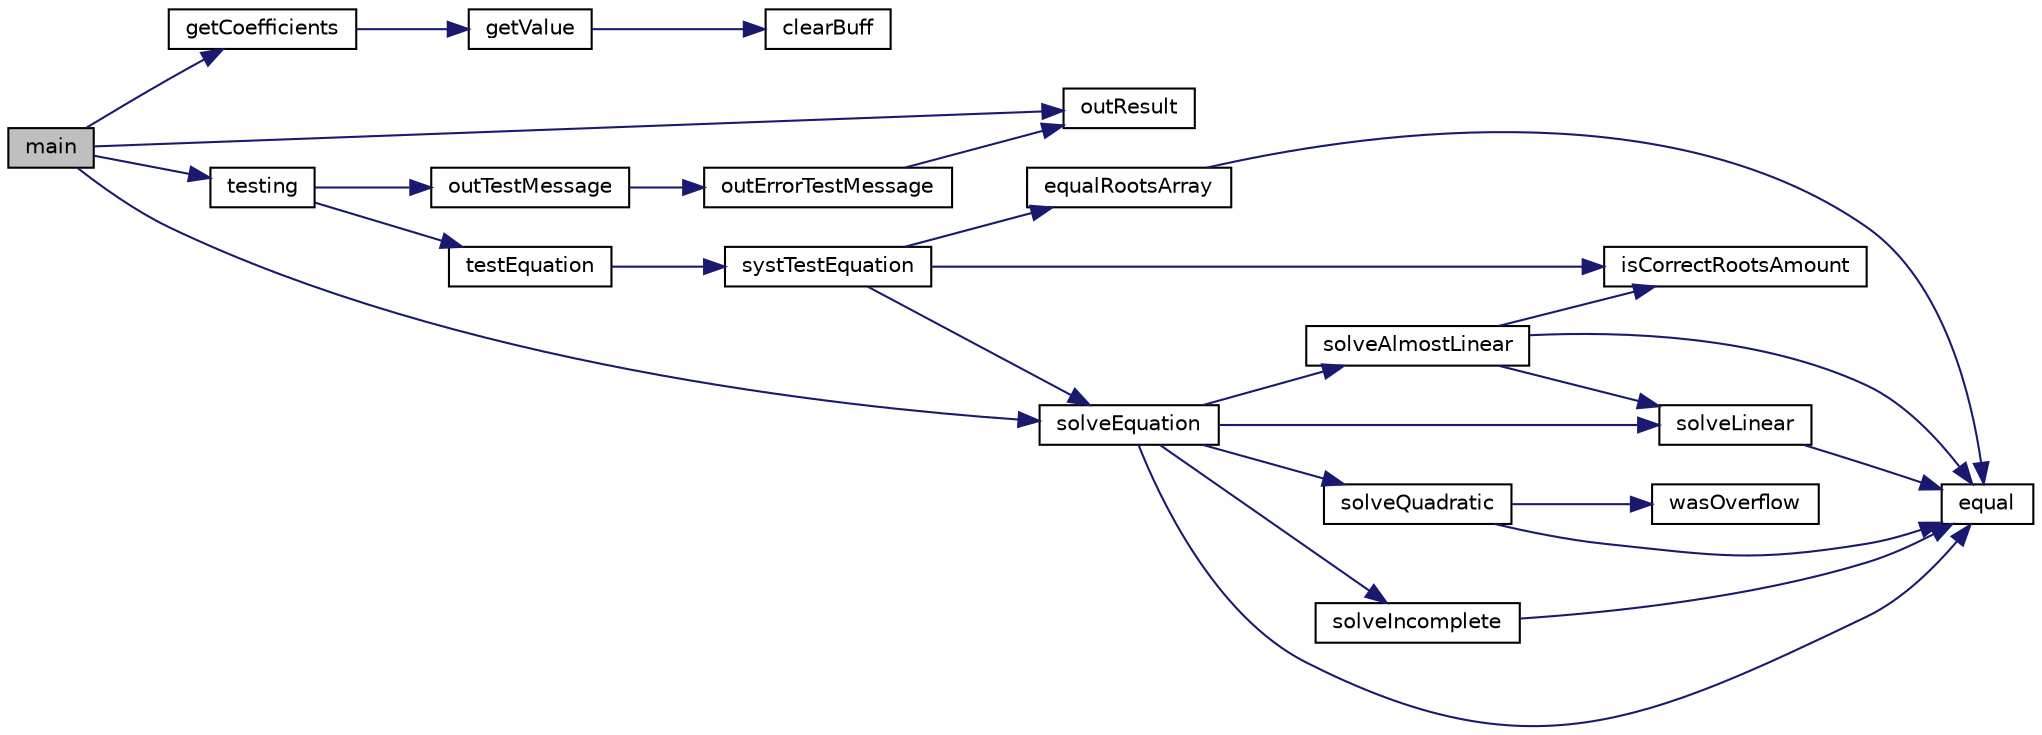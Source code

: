 digraph "main"
{
 // LATEX_PDF_SIZE
  edge [fontname="Helvetica",fontsize="10",labelfontname="Helvetica",labelfontsize="10"];
  node [fontname="Helvetica",fontsize="10",shape=record];
  rankdir="LR";
  Node1 [label="main",height=0.2,width=0.4,color="black", fillcolor="grey75", style="filled", fontcolor="black",tooltip=" "];
  Node1 -> Node2 [color="midnightblue",fontsize="10",style="solid",fontname="Helvetica"];
  Node2 [label="getCoefficients",height=0.2,width=0.4,color="black", fillcolor="white", style="filled",URL="$_source_8cpp.html#a6a1eedd89ebad5e93563be37d2d4b0a0",tooltip="gets coefficients for quadratic equation from user by console input"];
  Node2 -> Node3 [color="midnightblue",fontsize="10",style="solid",fontname="Helvetica"];
  Node3 [label="getValue",height=0.2,width=0.4,color="black", fillcolor="white", style="filled",URL="$_source_8cpp.html#ab1d0b157faadb82efa9102d12fe97e5f",tooltip="asks for enter double input to console until input is correct"];
  Node3 -> Node4 [color="midnightblue",fontsize="10",style="solid",fontname="Helvetica"];
  Node4 [label="clearBuff",height=0.2,width=0.4,color="black", fillcolor="white", style="filled",URL="$_source_8cpp.html#acf97ff06c423170a6e7e360528df9a94",tooltip=" "];
  Node1 -> Node5 [color="midnightblue",fontsize="10",style="solid",fontname="Helvetica"];
  Node5 [label="outResult",height=0.2,width=0.4,color="black", fillcolor="white", style="filled",URL="$equation_8cpp.html#a099704b7dcca781f0fa638f28aada59b",tooltip="writes result of quadratic equation to console with appropriate message"];
  Node1 -> Node6 [color="midnightblue",fontsize="10",style="solid",fontname="Helvetica"];
  Node6 [label="solveEquation",height=0.2,width=0.4,color="black", fillcolor="white", style="filled",URL="$equation_8cpp.html#af076dfe8392a5c30f70f59ee460303a5",tooltip="solves quadratic equation at all cases"];
  Node6 -> Node7 [color="midnightblue",fontsize="10",style="solid",fontname="Helvetica"];
  Node7 [label="equal",height=0.2,width=0.4,color="black", fillcolor="white", style="filled",URL="$equation_8cpp.html#a1591fe891371002ed473166e626dc2a3",tooltip=" "];
  Node6 -> Node8 [color="midnightblue",fontsize="10",style="solid",fontname="Helvetica"];
  Node8 [label="solveAlmostLinear",height=0.2,width=0.4,color="black", fillcolor="white", style="filled",URL="$equation_8cpp.html#a3a4a930e537a908db6f62863da338081",tooltip="solves quadratic equation that looks like x(ax+b)==0"];
  Node8 -> Node7 [color="midnightblue",fontsize="10",style="solid",fontname="Helvetica"];
  Node8 -> Node9 [color="midnightblue",fontsize="10",style="solid",fontname="Helvetica"];
  Node9 [label="isCorrectRootsAmount",height=0.2,width=0.4,color="black", fillcolor="white", style="filled",URL="$equation_8cpp.html#a1a0d165db691b219d57d147d35503a15",tooltip=" "];
  Node8 -> Node10 [color="midnightblue",fontsize="10",style="solid",fontname="Helvetica"];
  Node10 [label="solveLinear",height=0.2,width=0.4,color="black", fillcolor="white", style="filled",URL="$equation_8cpp.html#aa43f85eaf6ee4bb70ef883153c537d42",tooltip="Solves linear equation"];
  Node10 -> Node7 [color="midnightblue",fontsize="10",style="solid",fontname="Helvetica"];
  Node6 -> Node11 [color="midnightblue",fontsize="10",style="solid",fontname="Helvetica"];
  Node11 [label="solveIncomplete",height=0.2,width=0.4,color="black", fillcolor="white", style="filled",URL="$equation_8cpp.html#acfaaa05731cb2dec0c6f76002b1ea485",tooltip="solves quadratic equation without coefficient of linear member"];
  Node11 -> Node7 [color="midnightblue",fontsize="10",style="solid",fontname="Helvetica"];
  Node6 -> Node10 [color="midnightblue",fontsize="10",style="solid",fontname="Helvetica"];
  Node6 -> Node12 [color="midnightblue",fontsize="10",style="solid",fontname="Helvetica"];
  Node12 [label="solveQuadratic",height=0.2,width=0.4,color="black", fillcolor="white", style="filled",URL="$equation_8cpp.html#af9d5a1f4d1fbfcc14a1ac02f570f9633",tooltip="solves full quadratic equation"];
  Node12 -> Node7 [color="midnightblue",fontsize="10",style="solid",fontname="Helvetica"];
  Node12 -> Node13 [color="midnightblue",fontsize="10",style="solid",fontname="Helvetica"];
  Node13 [label="wasOverflow",height=0.2,width=0.4,color="black", fillcolor="white", style="filled",URL="$equation_8cpp.html#a3e5480c9c4ad462a5517e23cda2abb08",tooltip=" "];
  Node1 -> Node14 [color="midnightblue",fontsize="10",style="solid",fontname="Helvetica"];
  Node14 [label="testing",height=0.2,width=0.4,color="black", fillcolor="white", style="filled",URL="$test_8cpp.html#a0fb23245f06f731e5a3ee2465feb2976",tooltip="test solving equation module on some prepared tests"];
  Node14 -> Node15 [color="midnightblue",fontsize="10",style="solid",fontname="Helvetica"];
  Node15 [label="outTestMessage",height=0.2,width=0.4,color="black", fillcolor="white", style="filled",URL="$test_8cpp.html#a78c69ad312cdb66c4acc928ff853f4f7",tooltip="writes any test result to console"];
  Node15 -> Node16 [color="midnightblue",fontsize="10",style="solid",fontname="Helvetica"];
  Node16 [label="outErrorTestMessage",height=0.2,width=0.4,color="black", fillcolor="white", style="filled",URL="$test_8cpp.html#a340b8632653539b6e940ba8bab12b284",tooltip="whites error test message to console with appropriate form"];
  Node16 -> Node5 [color="midnightblue",fontsize="10",style="solid",fontname="Helvetica"];
  Node14 -> Node17 [color="midnightblue",fontsize="10",style="solid",fontname="Helvetica"];
  Node17 [label="testEquation",height=0.2,width=0.4,color="black", fillcolor="white", style="filled",URL="$test_8cpp.html#a1ab7ab59b008364cd28af2ab46a35f40",tooltip="Test one equation"];
  Node17 -> Node18 [color="midnightblue",fontsize="10",style="solid",fontname="Helvetica"];
  Node18 [label="systTestEquation",height=0.2,width=0.4,color="black", fillcolor="white", style="filled",URL="$test_8cpp.html#a636d0f29a3e5f6ee6fd45e991b62426c",tooltip="gets equation and expected result, solves equation and checks if result is matching with expected"];
  Node18 -> Node19 [color="midnightblue",fontsize="10",style="solid",fontname="Helvetica"];
  Node19 [label="equalRootsArray",height=0.2,width=0.4,color="black", fillcolor="white", style="filled",URL="$test_8cpp.html#a213ce09de5d32af5fb099e93e019acbb",tooltip="checks if sets of roots are match"];
  Node19 -> Node7 [color="midnightblue",fontsize="10",style="solid",fontname="Helvetica"];
  Node18 -> Node9 [color="midnightblue",fontsize="10",style="solid",fontname="Helvetica"];
  Node18 -> Node6 [color="midnightblue",fontsize="10",style="solid",fontname="Helvetica"];
}

